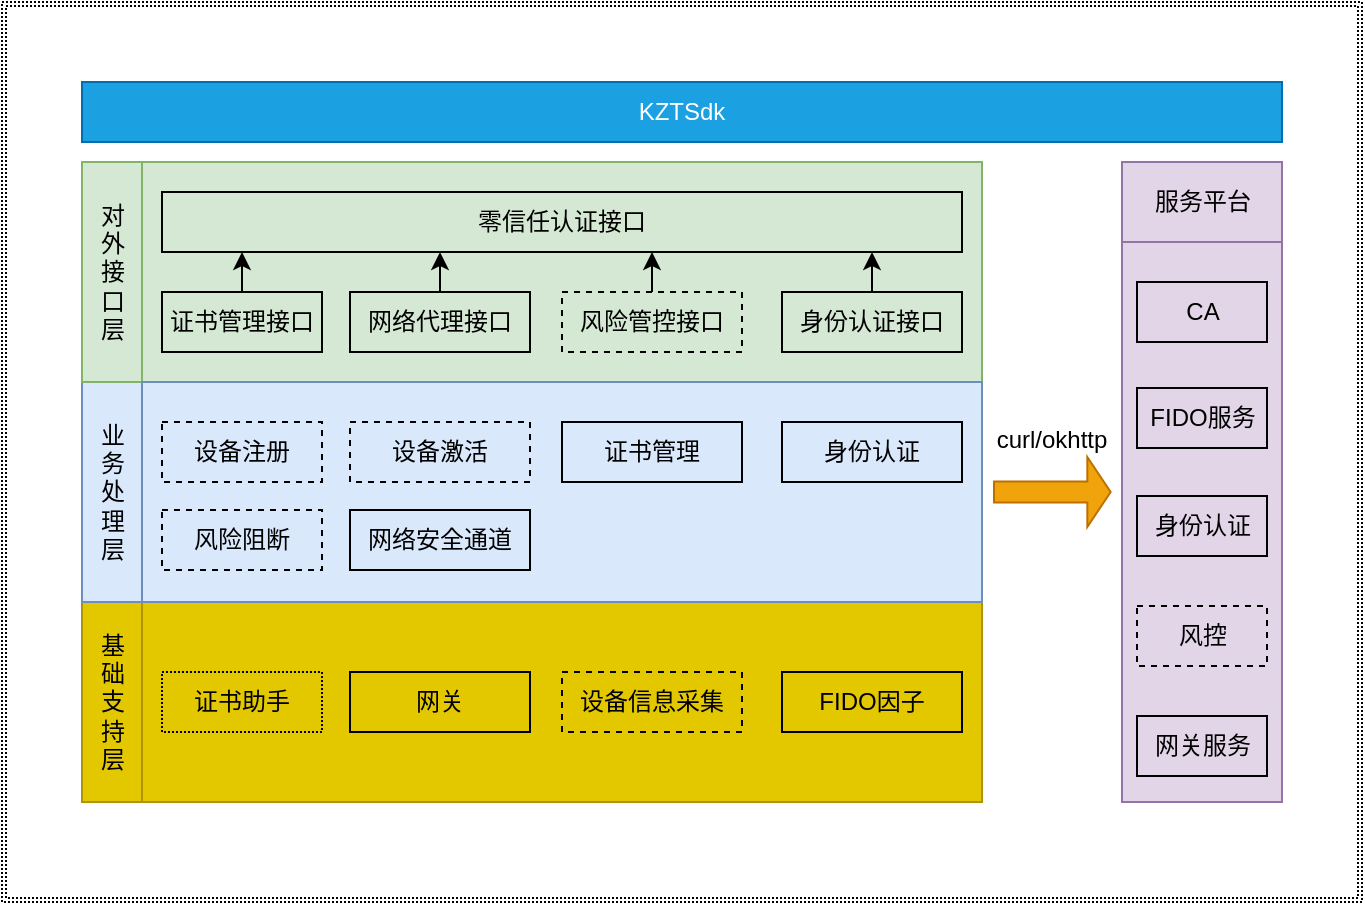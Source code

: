 <mxfile version="14.6.13" type="github">
  <diagram id="H-RSd8f288CAhiU_BR6b" name="Page-1">
    <mxGraphModel dx="946" dy="545" grid="1" gridSize="10" guides="1" tooltips="1" connect="1" arrows="1" fold="1" page="1" pageScale="1" pageWidth="827" pageHeight="1169" math="0" shadow="0">
      <root>
        <mxCell id="0" />
        <mxCell id="1" parent="0" />
        <mxCell id="Avs22j3JAgdC96NcqLQB-44" value="curl/okhttp" style="shape=singleArrow;direction=east;whiteSpace=wrap;html=1;fontSize=12;strokeColor=#BD7000;fillColor=#f0a30a;fontColor=#000000;labelPosition=center;verticalLabelPosition=top;align=center;verticalAlign=bottom;shadow=0;sketch=0;" parent="1" vertex="1">
          <mxGeometry x="576" y="347.5" width="58.33" height="35" as="geometry" />
        </mxCell>
        <mxCell id="Avs22j3JAgdC96NcqLQB-67" value="" style="shape=ext;double=1;rounded=0;whiteSpace=wrap;html=1;dashed=1;dashPattern=1 1;fontSize=12;strokeColor=#000000;fillColor=none;" parent="1" vertex="1">
          <mxGeometry x="80" y="120" width="680" height="450" as="geometry" />
        </mxCell>
        <mxCell id="Avs22j3JAgdC96NcqLQB-12" value="基&lt;br&gt;础&lt;br&gt;支&lt;br&gt;持&lt;br&gt;层" style="verticalLabelPosition=middle;verticalAlign=middle;html=1;shape=mxgraph.basic.rect;fillColor2=none;strokeWidth=1;size=20;indent=5;labelPosition=center;align=center;horizontal=1;fontSize=12;fillColor=#e3c800;strokeColor=#B09500;fontColor=#000000;" parent="1" vertex="1">
          <mxGeometry x="120" y="420" width="30" height="100" as="geometry" />
        </mxCell>
        <mxCell id="Avs22j3JAgdC96NcqLQB-14" value="业&lt;br&gt;务&lt;br&gt;处&lt;br&gt;理&lt;br&gt;层" style="verticalLabelPosition=middle;verticalAlign=middle;html=1;shape=mxgraph.basic.rect;fillColor2=none;strokeWidth=1;size=20;indent=5;labelPosition=center;align=center;horizontal=1;fontSize=12;fillColor=#dae8fc;strokeColor=#6c8ebf;" parent="1" vertex="1">
          <mxGeometry x="120" y="310" width="30" height="110" as="geometry" />
        </mxCell>
        <mxCell id="Avs22j3JAgdC96NcqLQB-15" value="对&lt;br&gt;外&lt;br&gt;接&lt;br&gt;口&lt;br&gt;层" style="verticalLabelPosition=middle;verticalAlign=middle;html=1;shape=mxgraph.basic.rect;fillColor2=none;strokeWidth=1;size=20;indent=5;labelPosition=center;align=center;horizontal=1;fontSize=12;fillColor=#d5e8d4;strokeColor=#82b366;" parent="1" vertex="1">
          <mxGeometry x="120" y="200" width="30" height="110" as="geometry" />
        </mxCell>
        <mxCell id="Avs22j3JAgdC96NcqLQB-16" value="" style="rounded=0;whiteSpace=wrap;html=1;fontSize=12;fillColor=#e3c800;strokeColor=#B09500;fontColor=#000000;" parent="1" vertex="1">
          <mxGeometry x="150" y="420" width="420" height="100" as="geometry" />
        </mxCell>
        <mxCell id="Avs22j3JAgdC96NcqLQB-21" value="服务平台" style="verticalLabelPosition=middle;verticalAlign=middle;html=1;shape=mxgraph.basic.rect;fillColor2=none;strokeWidth=1;size=20;indent=5;labelPosition=center;align=center;horizontal=1;fontSize=12;fillColor=#e1d5e7;strokeColor=#9673a6;" parent="1" vertex="1">
          <mxGeometry x="640" y="200" width="80" height="40" as="geometry" />
        </mxCell>
        <mxCell id="Avs22j3JAgdC96NcqLQB-22" value="" style="rounded=0;whiteSpace=wrap;html=1;fontSize=12;fillColor=#e1d5e7;strokeColor=#9673a6;" parent="1" vertex="1">
          <mxGeometry x="640" y="240" width="80" height="280" as="geometry" />
        </mxCell>
        <mxCell id="Avs22j3JAgdC96NcqLQB-23" value="CA" style="rounded=0;whiteSpace=wrap;html=1;fontSize=12;fillColor=none;" parent="1" vertex="1">
          <mxGeometry x="647.5" y="260" width="65" height="30" as="geometry" />
        </mxCell>
        <mxCell id="Avs22j3JAgdC96NcqLQB-25" value="风控" style="rounded=0;whiteSpace=wrap;html=1;fontSize=12;fillColor=none;dashed=1;" parent="1" vertex="1">
          <mxGeometry x="647.5" y="422" width="65" height="30" as="geometry" />
        </mxCell>
        <mxCell id="Avs22j3JAgdC96NcqLQB-26" value="" style="rounded=0;whiteSpace=wrap;html=1;fontSize=12;fillColor=#d5e8d4;strokeColor=#82b366;" parent="1" vertex="1">
          <mxGeometry x="150" y="200" width="420" height="110" as="geometry" />
        </mxCell>
        <mxCell id="Avs22j3JAgdC96NcqLQB-27" value="" style="rounded=0;whiteSpace=wrap;html=1;fontSize=12;fillColor=#dae8fc;strokeColor=#6c8ebf;" parent="1" vertex="1">
          <mxGeometry x="150" y="310" width="420" height="110" as="geometry" />
        </mxCell>
        <mxCell id="Avs22j3JAgdC96NcqLQB-28" value="零信任认证接口" style="rounded=0;whiteSpace=wrap;html=1;fontSize=12;fillColor=none;" parent="1" vertex="1">
          <mxGeometry x="160" y="215" width="400" height="30" as="geometry" />
        </mxCell>
        <mxCell id="Avs22j3JAgdC96NcqLQB-58" style="edgeStyle=orthogonalEdgeStyle;rounded=0;orthogonalLoop=1;jettySize=auto;html=1;entryX=0.098;entryY=0.967;entryDx=0;entryDy=0;entryPerimeter=0;fontSize=12;" parent="1" source="Avs22j3JAgdC96NcqLQB-29" target="Avs22j3JAgdC96NcqLQB-28" edge="1">
          <mxGeometry relative="1" as="geometry" />
        </mxCell>
        <mxCell id="Avs22j3JAgdC96NcqLQB-29" value="证书管理接口" style="rounded=0;whiteSpace=wrap;html=1;fontSize=12;fillColor=none;" parent="1" vertex="1">
          <mxGeometry x="160" y="265" width="80" height="30" as="geometry" />
        </mxCell>
        <mxCell id="Avs22j3JAgdC96NcqLQB-59" style="edgeStyle=orthogonalEdgeStyle;rounded=0;orthogonalLoop=1;jettySize=auto;html=1;entryX=0.348;entryY=1.033;entryDx=0;entryDy=0;entryPerimeter=0;fontSize=12;" parent="1" source="Avs22j3JAgdC96NcqLQB-30" target="Avs22j3JAgdC96NcqLQB-28" edge="1">
          <mxGeometry relative="1" as="geometry" />
        </mxCell>
        <mxCell id="Avs22j3JAgdC96NcqLQB-30" value="网络代理接口" style="rounded=0;whiteSpace=wrap;html=1;fontSize=12;fillColor=none;" parent="1" vertex="1">
          <mxGeometry x="254" y="265" width="90" height="30" as="geometry" />
        </mxCell>
        <mxCell id="Avs22j3JAgdC96NcqLQB-62" style="edgeStyle=orthogonalEdgeStyle;rounded=0;orthogonalLoop=1;jettySize=auto;html=1;entryX=0.613;entryY=1.033;entryDx=0;entryDy=0;entryPerimeter=0;fontSize=12;" parent="1" source="Avs22j3JAgdC96NcqLQB-31" target="Avs22j3JAgdC96NcqLQB-28" edge="1">
          <mxGeometry relative="1" as="geometry" />
        </mxCell>
        <mxCell id="Avs22j3JAgdC96NcqLQB-31" value="风险管控接口" style="rounded=0;whiteSpace=wrap;html=1;fontSize=12;fillColor=none;dashed=1;" parent="1" vertex="1">
          <mxGeometry x="360" y="265" width="90" height="30" as="geometry" />
        </mxCell>
        <mxCell id="Avs22j3JAgdC96NcqLQB-36" value="FIDO服务" style="rounded=0;whiteSpace=wrap;html=1;fontSize=12;fillColor=none;" parent="1" vertex="1">
          <mxGeometry x="647.5" y="313" width="65" height="30" as="geometry" />
        </mxCell>
        <mxCell id="Avs22j3JAgdC96NcqLQB-38" value="设备信息采集" style="rounded=0;whiteSpace=wrap;html=1;fontSize=12;fillColor=none;dashed=1;" parent="1" vertex="1">
          <mxGeometry x="360" y="455" width="90" height="30" as="geometry" />
        </mxCell>
        <mxCell id="Avs22j3JAgdC96NcqLQB-39" value="KZTSdk" style="rounded=0;whiteSpace=wrap;html=1;fontSize=12;fillColor=#1ba1e2;strokeColor=#006EAF;fontColor=#ffffff;" parent="1" vertex="1">
          <mxGeometry x="120" y="160" width="600" height="30" as="geometry" />
        </mxCell>
        <mxCell id="Avs22j3JAgdC96NcqLQB-40" value="身份认证" style="rounded=0;whiteSpace=wrap;html=1;fontSize=12;fillColor=none;" parent="1" vertex="1">
          <mxGeometry x="647.5" y="367" width="65" height="30" as="geometry" />
        </mxCell>
        <mxCell id="Avs22j3JAgdC96NcqLQB-45" value="设备注册" style="rounded=0;whiteSpace=wrap;html=1;fontSize=12;fillColor=none;dashed=1;" parent="1" vertex="1">
          <mxGeometry x="160" y="330" width="80" height="30" as="geometry" />
        </mxCell>
        <mxCell id="Avs22j3JAgdC96NcqLQB-46" value="设备激活" style="rounded=0;whiteSpace=wrap;html=1;fontSize=12;fillColor=none;dashed=1;" parent="1" vertex="1">
          <mxGeometry x="254" y="330" width="90" height="30" as="geometry" />
        </mxCell>
        <mxCell id="Avs22j3JAgdC96NcqLQB-47" value="风险阻断" style="rounded=0;whiteSpace=wrap;html=1;fontSize=12;fillColor=none;dashed=1;" parent="1" vertex="1">
          <mxGeometry x="160" y="374" width="80" height="30" as="geometry" />
        </mxCell>
        <mxCell id="Avs22j3JAgdC96NcqLQB-48" value="网络安全通道" style="rounded=0;whiteSpace=wrap;html=1;fontSize=12;fillColor=none;" parent="1" vertex="1">
          <mxGeometry x="254" y="374" width="90" height="30" as="geometry" />
        </mxCell>
        <mxCell id="Avs22j3JAgdC96NcqLQB-49" value="网关服务" style="rounded=0;whiteSpace=wrap;html=1;fontSize=12;fillColor=none;" parent="1" vertex="1">
          <mxGeometry x="647.5" y="477" width="65" height="30" as="geometry" />
        </mxCell>
        <mxCell id="Avs22j3JAgdC96NcqLQB-51" value="网关" style="rounded=0;whiteSpace=wrap;html=1;fontSize=12;fillColor=none;" parent="1" vertex="1">
          <mxGeometry x="254" y="455" width="90" height="30" as="geometry" />
        </mxCell>
        <mxCell id="Avs22j3JAgdC96NcqLQB-63" style="edgeStyle=orthogonalEdgeStyle;rounded=0;orthogonalLoop=1;jettySize=auto;html=1;entryX=0.888;entryY=0.967;entryDx=0;entryDy=0;entryPerimeter=0;fontSize=12;" parent="1" source="Avs22j3JAgdC96NcqLQB-52" target="Avs22j3JAgdC96NcqLQB-28" edge="1">
          <mxGeometry relative="1" as="geometry" />
        </mxCell>
        <mxCell id="Avs22j3JAgdC96NcqLQB-52" value="身份认证接口" style="rounded=0;whiteSpace=wrap;html=1;fontSize=12;fillColor=none;" parent="1" vertex="1">
          <mxGeometry x="470" y="265" width="90" height="30" as="geometry" />
        </mxCell>
        <mxCell id="Avs22j3JAgdC96NcqLQB-55" value="证书管理" style="rounded=0;whiteSpace=wrap;html=1;fontSize=12;fillColor=none;" parent="1" vertex="1">
          <mxGeometry x="360" y="330" width="90" height="30" as="geometry" />
        </mxCell>
        <mxCell id="Avs22j3JAgdC96NcqLQB-56" value="身份认证" style="rounded=0;whiteSpace=wrap;html=1;fontSize=12;fillColor=none;" parent="1" vertex="1">
          <mxGeometry x="470" y="330" width="90" height="30" as="geometry" />
        </mxCell>
        <mxCell id="Avs22j3JAgdC96NcqLQB-65" value="证书助手" style="rounded=0;whiteSpace=wrap;html=1;fontSize=12;fillColor=none;dashed=1;dashPattern=1 1;" parent="1" vertex="1">
          <mxGeometry x="160" y="455" width="80" height="30" as="geometry" />
        </mxCell>
        <mxCell id="Avs22j3JAgdC96NcqLQB-66" value="FIDO因子" style="rounded=0;whiteSpace=wrap;html=1;fontSize=12;fillColor=none;" parent="1" vertex="1">
          <mxGeometry x="470" y="455" width="90" height="30" as="geometry" />
        </mxCell>
      </root>
    </mxGraphModel>
  </diagram>
</mxfile>
